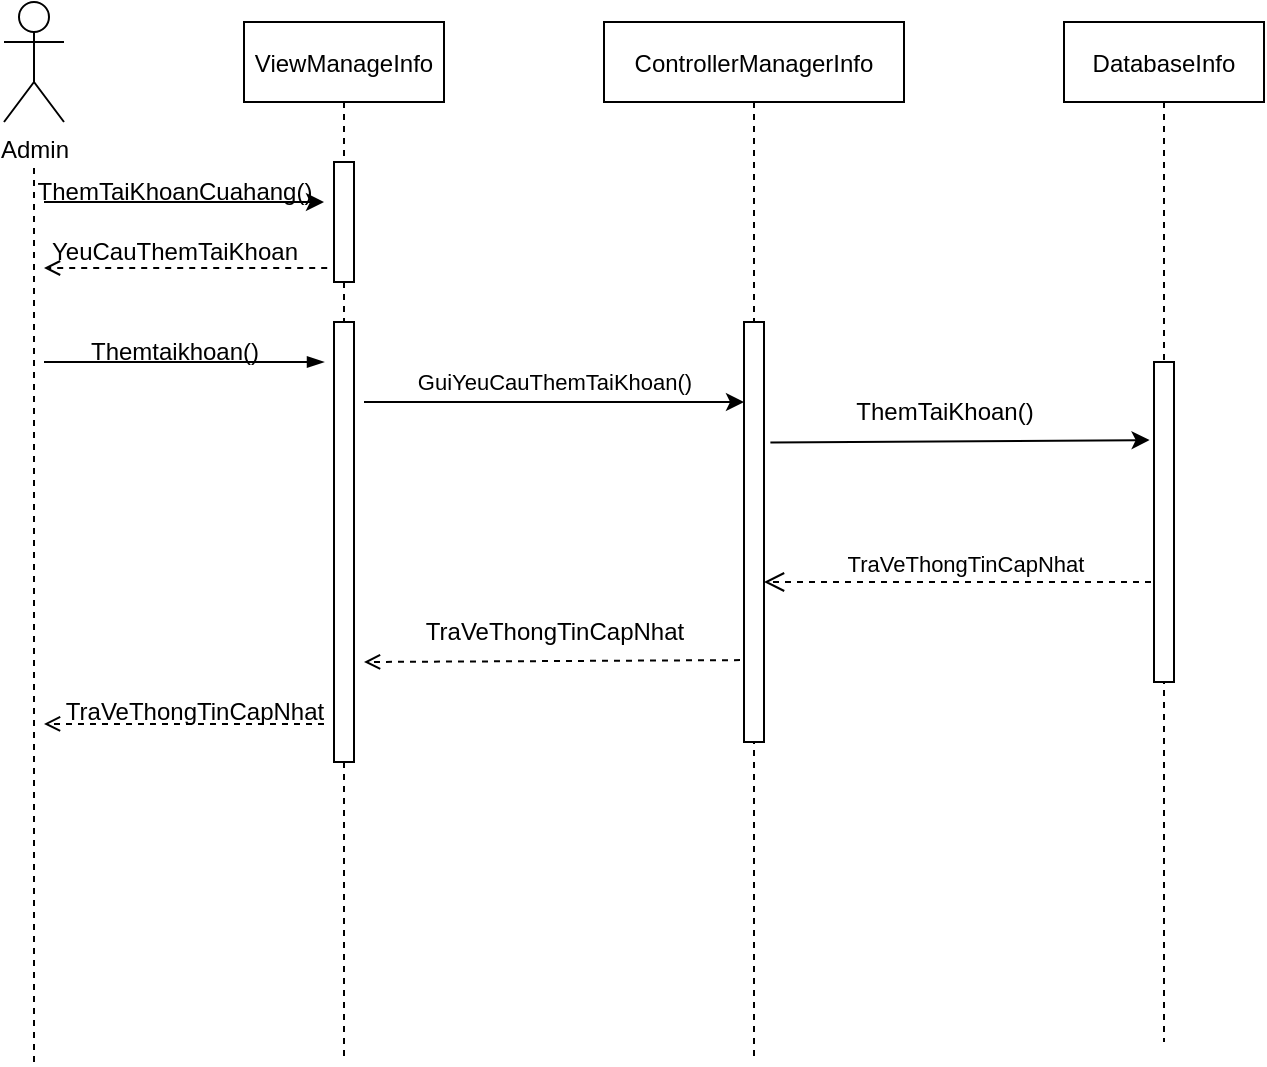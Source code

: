 <mxfile version="20.8.16" type="device"><diagram id="kgpKYQtTHZ0yAKxKKP6v" name="Page-1"><mxGraphModel dx="1036" dy="654" grid="1" gridSize="10" guides="1" tooltips="1" connect="1" arrows="1" fold="1" page="1" pageScale="1" pageWidth="850" pageHeight="1100" math="0" shadow="0"><root><mxCell id="0"/><mxCell id="1" parent="0"/><mxCell id="3nuBFxr9cyL0pnOWT2aG-1" value="ViewManageInfo" style="shape=umlLifeline;perimeter=lifelinePerimeter;container=1;collapsible=0;recursiveResize=0;rounded=0;shadow=0;strokeWidth=1;" parent="1" vertex="1"><mxGeometry x="180" y="80" width="100" height="520" as="geometry"/></mxCell><mxCell id="3nuBFxr9cyL0pnOWT2aG-2" value="" style="points=[];perimeter=orthogonalPerimeter;rounded=0;shadow=0;strokeWidth=1;" parent="3nuBFxr9cyL0pnOWT2aG-1" vertex="1"><mxGeometry x="45" y="70" width="10" height="60" as="geometry"/></mxCell><mxCell id="rD2DhcnAycF6JO2sl_hs-12" value="" style="points=[];perimeter=orthogonalPerimeter;rounded=0;shadow=0;strokeWidth=1;" parent="3nuBFxr9cyL0pnOWT2aG-1" vertex="1"><mxGeometry x="45" y="150" width="10" height="220" as="geometry"/></mxCell><mxCell id="3nuBFxr9cyL0pnOWT2aG-5" value="ControllerManagerInfo" style="shape=umlLifeline;perimeter=lifelinePerimeter;container=1;collapsible=0;recursiveResize=0;rounded=0;shadow=0;strokeWidth=1;" parent="1" vertex="1"><mxGeometry x="360" y="80" width="150" height="520" as="geometry"/></mxCell><mxCell id="3nuBFxr9cyL0pnOWT2aG-6" value="" style="points=[];perimeter=orthogonalPerimeter;rounded=0;shadow=0;strokeWidth=1;" parent="3nuBFxr9cyL0pnOWT2aG-5" vertex="1"><mxGeometry x="70" y="150" width="10" height="210" as="geometry"/></mxCell><mxCell id="3nuBFxr9cyL0pnOWT2aG-7" value="TraVeThongTinCapNhat" style="verticalAlign=bottom;endArrow=open;dashed=1;endSize=8;shadow=0;strokeWidth=1;" parent="1" source="rD2DhcnAycF6JO2sl_hs-1" edge="1"><mxGeometry x="-0.003" relative="1" as="geometry"><mxPoint x="440" y="360" as="targetPoint"/><Array as="points"><mxPoint x="570" y="360"/></Array><mxPoint x="1" as="offset"/></mxGeometry></mxCell><mxCell id="rD2DhcnAycF6JO2sl_hs-1" value="DatabaseInfo" style="shape=umlLifeline;perimeter=lifelinePerimeter;container=1;collapsible=0;recursiveResize=0;rounded=0;shadow=0;strokeWidth=1;" parent="1" vertex="1"><mxGeometry x="590" y="80" width="100" height="510" as="geometry"/></mxCell><mxCell id="rD2DhcnAycF6JO2sl_hs-2" value="" style="points=[];perimeter=orthogonalPerimeter;rounded=0;shadow=0;strokeWidth=1;" parent="rD2DhcnAycF6JO2sl_hs-1" vertex="1"><mxGeometry x="45" y="170" width="10" height="160" as="geometry"/></mxCell><mxCell id="rD2DhcnAycF6JO2sl_hs-3" value="Admin" style="shape=umlActor;verticalLabelPosition=bottom;verticalAlign=top;html=1;outlineConnect=0;" parent="1" vertex="1"><mxGeometry x="60" y="70" width="30" height="60" as="geometry"/></mxCell><mxCell id="rD2DhcnAycF6JO2sl_hs-4" value="" style="endArrow=none;dashed=1;html=1;rounded=0;" parent="1" edge="1"><mxGeometry width="50" height="50" relative="1" as="geometry"><mxPoint x="75" y="600" as="sourcePoint"/><mxPoint x="75" y="150" as="targetPoint"/></mxGeometry></mxCell><mxCell id="rD2DhcnAycF6JO2sl_hs-7" value="" style="endArrow=classic;html=1;rounded=0;entryX=-0.22;entryY=0.244;entryDx=0;entryDy=0;entryPerimeter=0;exitX=1.32;exitY=0.287;exitDx=0;exitDy=0;exitPerimeter=0;" parent="1" source="3nuBFxr9cyL0pnOWT2aG-6" target="rD2DhcnAycF6JO2sl_hs-2" edge="1"><mxGeometry width="50" height="50" relative="1" as="geometry"><mxPoint x="400" y="360" as="sourcePoint"/><mxPoint x="450" y="310" as="targetPoint"/></mxGeometry></mxCell><mxCell id="rD2DhcnAycF6JO2sl_hs-8" value="ThemTaiKhoan()" style="text;html=1;align=center;verticalAlign=middle;resizable=0;points=[];autosize=1;strokeColor=none;fillColor=none;" parent="1" vertex="1"><mxGeometry x="475" y="260" width="110" height="30" as="geometry"/></mxCell><mxCell id="rD2DhcnAycF6JO2sl_hs-9" value="" style="endArrow=open;html=1;rounded=0;endFill=0;dashed=1;exitX=-0.34;exitY=0.884;exitDx=0;exitDy=0;exitPerimeter=0;" parent="1" source="3nuBFxr9cyL0pnOWT2aG-2" edge="1"><mxGeometry width="50" height="50" relative="1" as="geometry"><mxPoint x="400" y="360" as="sourcePoint"/><mxPoint x="80" y="203" as="targetPoint"/></mxGeometry></mxCell><mxCell id="rD2DhcnAycF6JO2sl_hs-10" value="YeuCauThemTaiKhoan" style="text;html=1;align=center;verticalAlign=middle;resizable=0;points=[];autosize=1;strokeColor=none;fillColor=none;" parent="1" vertex="1"><mxGeometry x="70" y="180" width="150" height="30" as="geometry"/></mxCell><mxCell id="rD2DhcnAycF6JO2sl_hs-11" value="" style="endArrow=blockThin;html=1;rounded=0;endFill=1;" parent="1" edge="1"><mxGeometry width="50" height="50" relative="1" as="geometry"><mxPoint x="80" y="250" as="sourcePoint"/><mxPoint x="220" y="250" as="targetPoint"/></mxGeometry></mxCell><mxCell id="rD2DhcnAycF6JO2sl_hs-13" value="Themtaikhoan()" style="text;html=1;align=center;verticalAlign=middle;resizable=0;points=[];autosize=1;strokeColor=none;fillColor=none;" parent="1" vertex="1"><mxGeometry x="90" y="230" width="110" height="30" as="geometry"/></mxCell><mxCell id="rD2DhcnAycF6JO2sl_hs-15" value="" style="endArrow=open;html=1;rounded=0;exitX=-0.2;exitY=0.805;exitDx=0;exitDy=0;exitPerimeter=0;dashed=1;endFill=0;" parent="1" source="3nuBFxr9cyL0pnOWT2aG-6" edge="1"><mxGeometry width="50" height="50" relative="1" as="geometry"><mxPoint x="400" y="360" as="sourcePoint"/><mxPoint x="240" y="400" as="targetPoint"/></mxGeometry></mxCell><mxCell id="rD2DhcnAycF6JO2sl_hs-16" value="" style="endArrow=open;html=1;rounded=0;dashed=1;endFill=0;" parent="1" edge="1"><mxGeometry width="50" height="50" relative="1" as="geometry"><mxPoint x="220" y="431" as="sourcePoint"/><mxPoint x="80" y="430.95" as="targetPoint"/></mxGeometry></mxCell><mxCell id="rD2DhcnAycF6JO2sl_hs-17" value="TraVeThongTinCapNhat" style="text;html=1;align=center;verticalAlign=middle;resizable=0;points=[];autosize=1;strokeColor=none;fillColor=none;" parent="1" vertex="1"><mxGeometry x="260" y="370" width="150" height="30" as="geometry"/></mxCell><mxCell id="rD2DhcnAycF6JO2sl_hs-18" value="TraVeThongTinCapNhat" style="text;html=1;align=center;verticalAlign=middle;resizable=0;points=[];autosize=1;strokeColor=none;fillColor=none;" parent="1" vertex="1"><mxGeometry x="80" y="410" width="150" height="30" as="geometry"/></mxCell><mxCell id="waEhsrE5UaRQgC65S5JN-5" value="" style="endArrow=classic;html=1;rounded=0;" edge="1" parent="1"><mxGeometry width="50" height="50" relative="1" as="geometry"><mxPoint x="80" y="170" as="sourcePoint"/><mxPoint x="220" y="170" as="targetPoint"/></mxGeometry></mxCell><mxCell id="waEhsrE5UaRQgC65S5JN-8" value="ThemTaiKhoanCuahang()" style="text;html=1;align=center;verticalAlign=middle;resizable=0;points=[];autosize=1;strokeColor=none;fillColor=none;" vertex="1" parent="1"><mxGeometry x="65" y="150" width="160" height="30" as="geometry"/></mxCell><mxCell id="waEhsrE5UaRQgC65S5JN-9" value="" style="endArrow=classic;html=1;rounded=0;" edge="1" parent="1"><mxGeometry width="50" height="50" relative="1" as="geometry"><mxPoint x="240" y="270" as="sourcePoint"/><mxPoint x="430" y="270" as="targetPoint"/><Array as="points"><mxPoint x="340" y="270"/></Array></mxGeometry></mxCell><mxCell id="waEhsrE5UaRQgC65S5JN-10" value="GuiYeuCauThemTaiKhoan()" style="edgeLabel;html=1;align=center;verticalAlign=middle;resizable=0;points=[];" vertex="1" connectable="0" parent="waEhsrE5UaRQgC65S5JN-9"><mxGeometry x="-0.279" relative="1" as="geometry"><mxPoint x="26" y="-10" as="offset"/></mxGeometry></mxCell></root></mxGraphModel></diagram></mxfile>